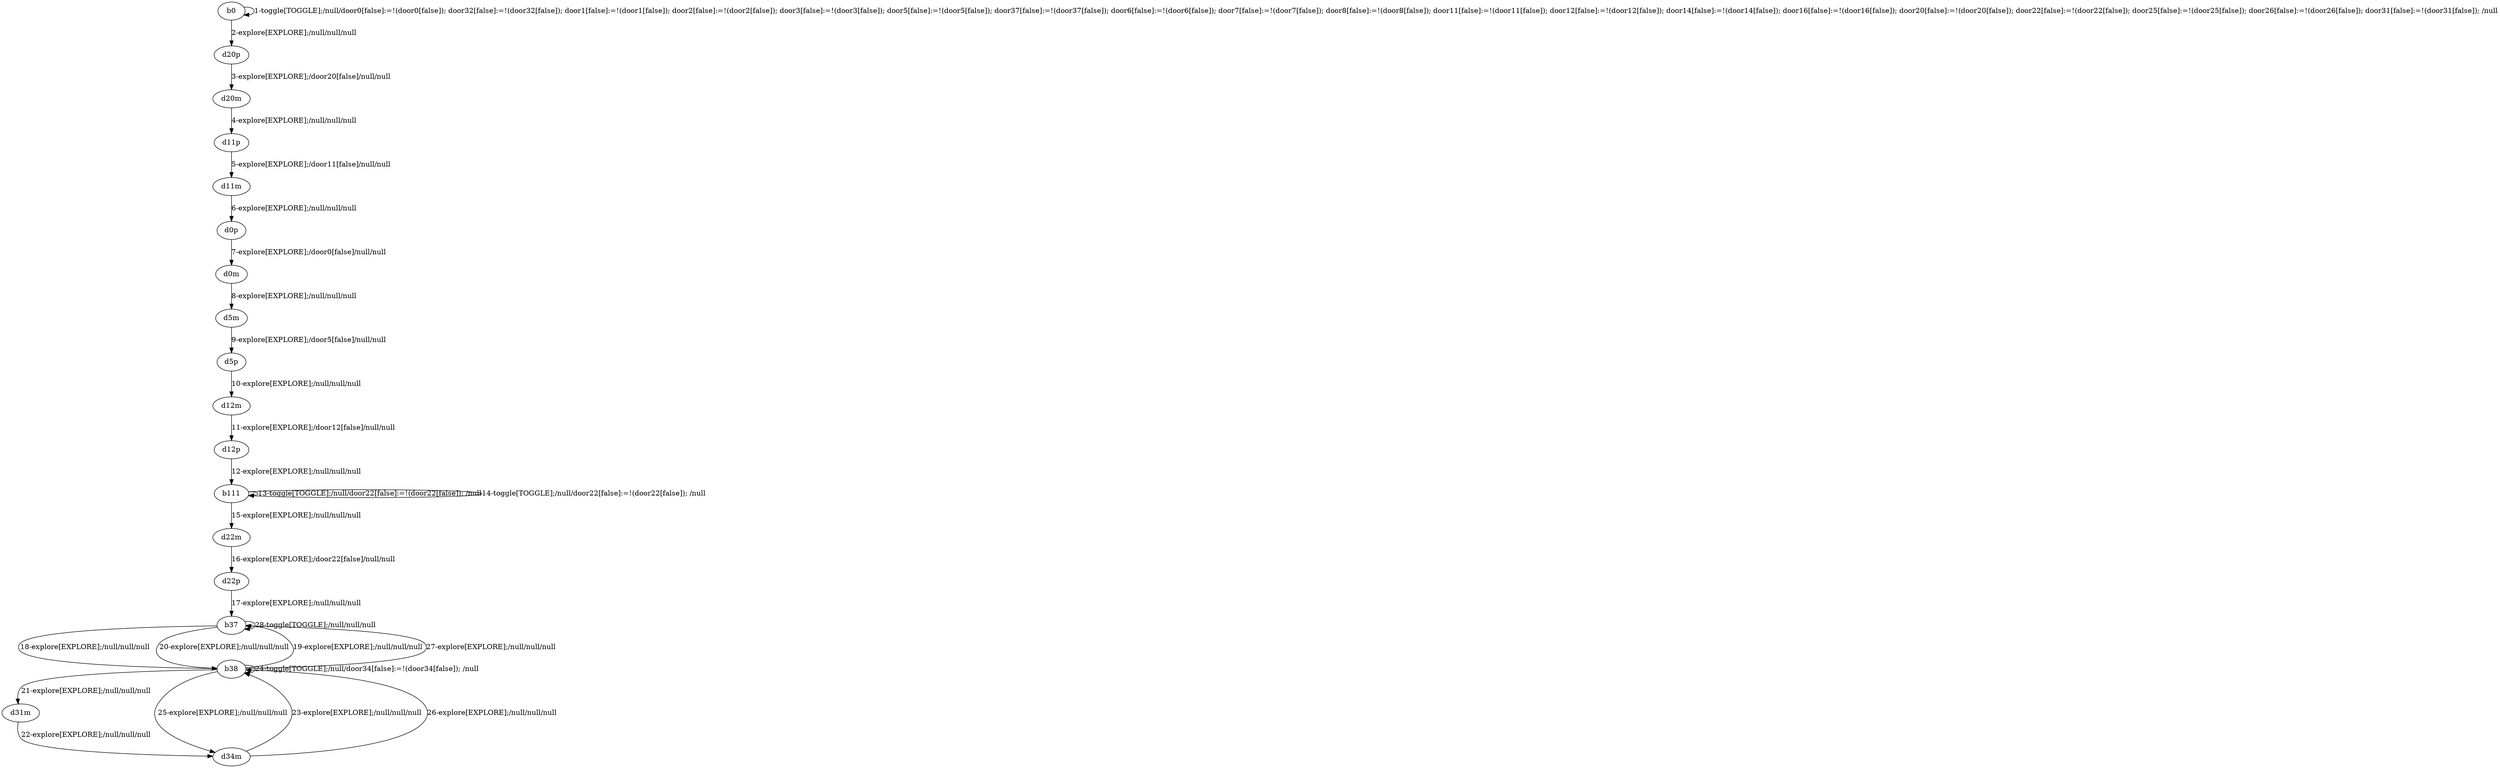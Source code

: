 # Total number of goals covered by this test: 1
# b37 --> b37

digraph g {
"b0" -> "b0" [label = "1-toggle[TOGGLE];/null/door0[false]:=!(door0[false]); door32[false]:=!(door32[false]); door1[false]:=!(door1[false]); door2[false]:=!(door2[false]); door3[false]:=!(door3[false]); door5[false]:=!(door5[false]); door37[false]:=!(door37[false]); door6[false]:=!(door6[false]); door7[false]:=!(door7[false]); door8[false]:=!(door8[false]); door11[false]:=!(door11[false]); door12[false]:=!(door12[false]); door14[false]:=!(door14[false]); door16[false]:=!(door16[false]); door20[false]:=!(door20[false]); door22[false]:=!(door22[false]); door25[false]:=!(door25[false]); door26[false]:=!(door26[false]); door31[false]:=!(door31[false]); /null"];
"b0" -> "d20p" [label = "2-explore[EXPLORE];/null/null/null"];
"d20p" -> "d20m" [label = "3-explore[EXPLORE];/door20[false]/null/null"];
"d20m" -> "d11p" [label = "4-explore[EXPLORE];/null/null/null"];
"d11p" -> "d11m" [label = "5-explore[EXPLORE];/door11[false]/null/null"];
"d11m" -> "d0p" [label = "6-explore[EXPLORE];/null/null/null"];
"d0p" -> "d0m" [label = "7-explore[EXPLORE];/door0[false]/null/null"];
"d0m" -> "d5m" [label = "8-explore[EXPLORE];/null/null/null"];
"d5m" -> "d5p" [label = "9-explore[EXPLORE];/door5[false]/null/null"];
"d5p" -> "d12m" [label = "10-explore[EXPLORE];/null/null/null"];
"d12m" -> "d12p" [label = "11-explore[EXPLORE];/door12[false]/null/null"];
"d12p" -> "b111" [label = "12-explore[EXPLORE];/null/null/null"];
"b111" -> "b111" [label = "13-toggle[TOGGLE];/null/door22[false]:=!(door22[false]); /null"];
"b111" -> "b111" [label = "14-toggle[TOGGLE];/null/door22[false]:=!(door22[false]); /null"];
"b111" -> "d22m" [label = "15-explore[EXPLORE];/null/null/null"];
"d22m" -> "d22p" [label = "16-explore[EXPLORE];/door22[false]/null/null"];
"d22p" -> "b37" [label = "17-explore[EXPLORE];/null/null/null"];
"b37" -> "b38" [label = "18-explore[EXPLORE];/null/null/null"];
"b38" -> "b37" [label = "19-explore[EXPLORE];/null/null/null"];
"b37" -> "b38" [label = "20-explore[EXPLORE];/null/null/null"];
"b38" -> "d31m" [label = "21-explore[EXPLORE];/null/null/null"];
"d31m" -> "d34m" [label = "22-explore[EXPLORE];/null/null/null"];
"d34m" -> "b38" [label = "23-explore[EXPLORE];/null/null/null"];
"b38" -> "b38" [label = "24-toggle[TOGGLE];/null/door34[false]:=!(door34[false]); /null"];
"b38" -> "d34m" [label = "25-explore[EXPLORE];/null/null/null"];
"d34m" -> "b38" [label = "26-explore[EXPLORE];/null/null/null"];
"b38" -> "b37" [label = "27-explore[EXPLORE];/null/null/null"];
"b37" -> "b37" [label = "28-toggle[TOGGLE];/null/null/null"];
}